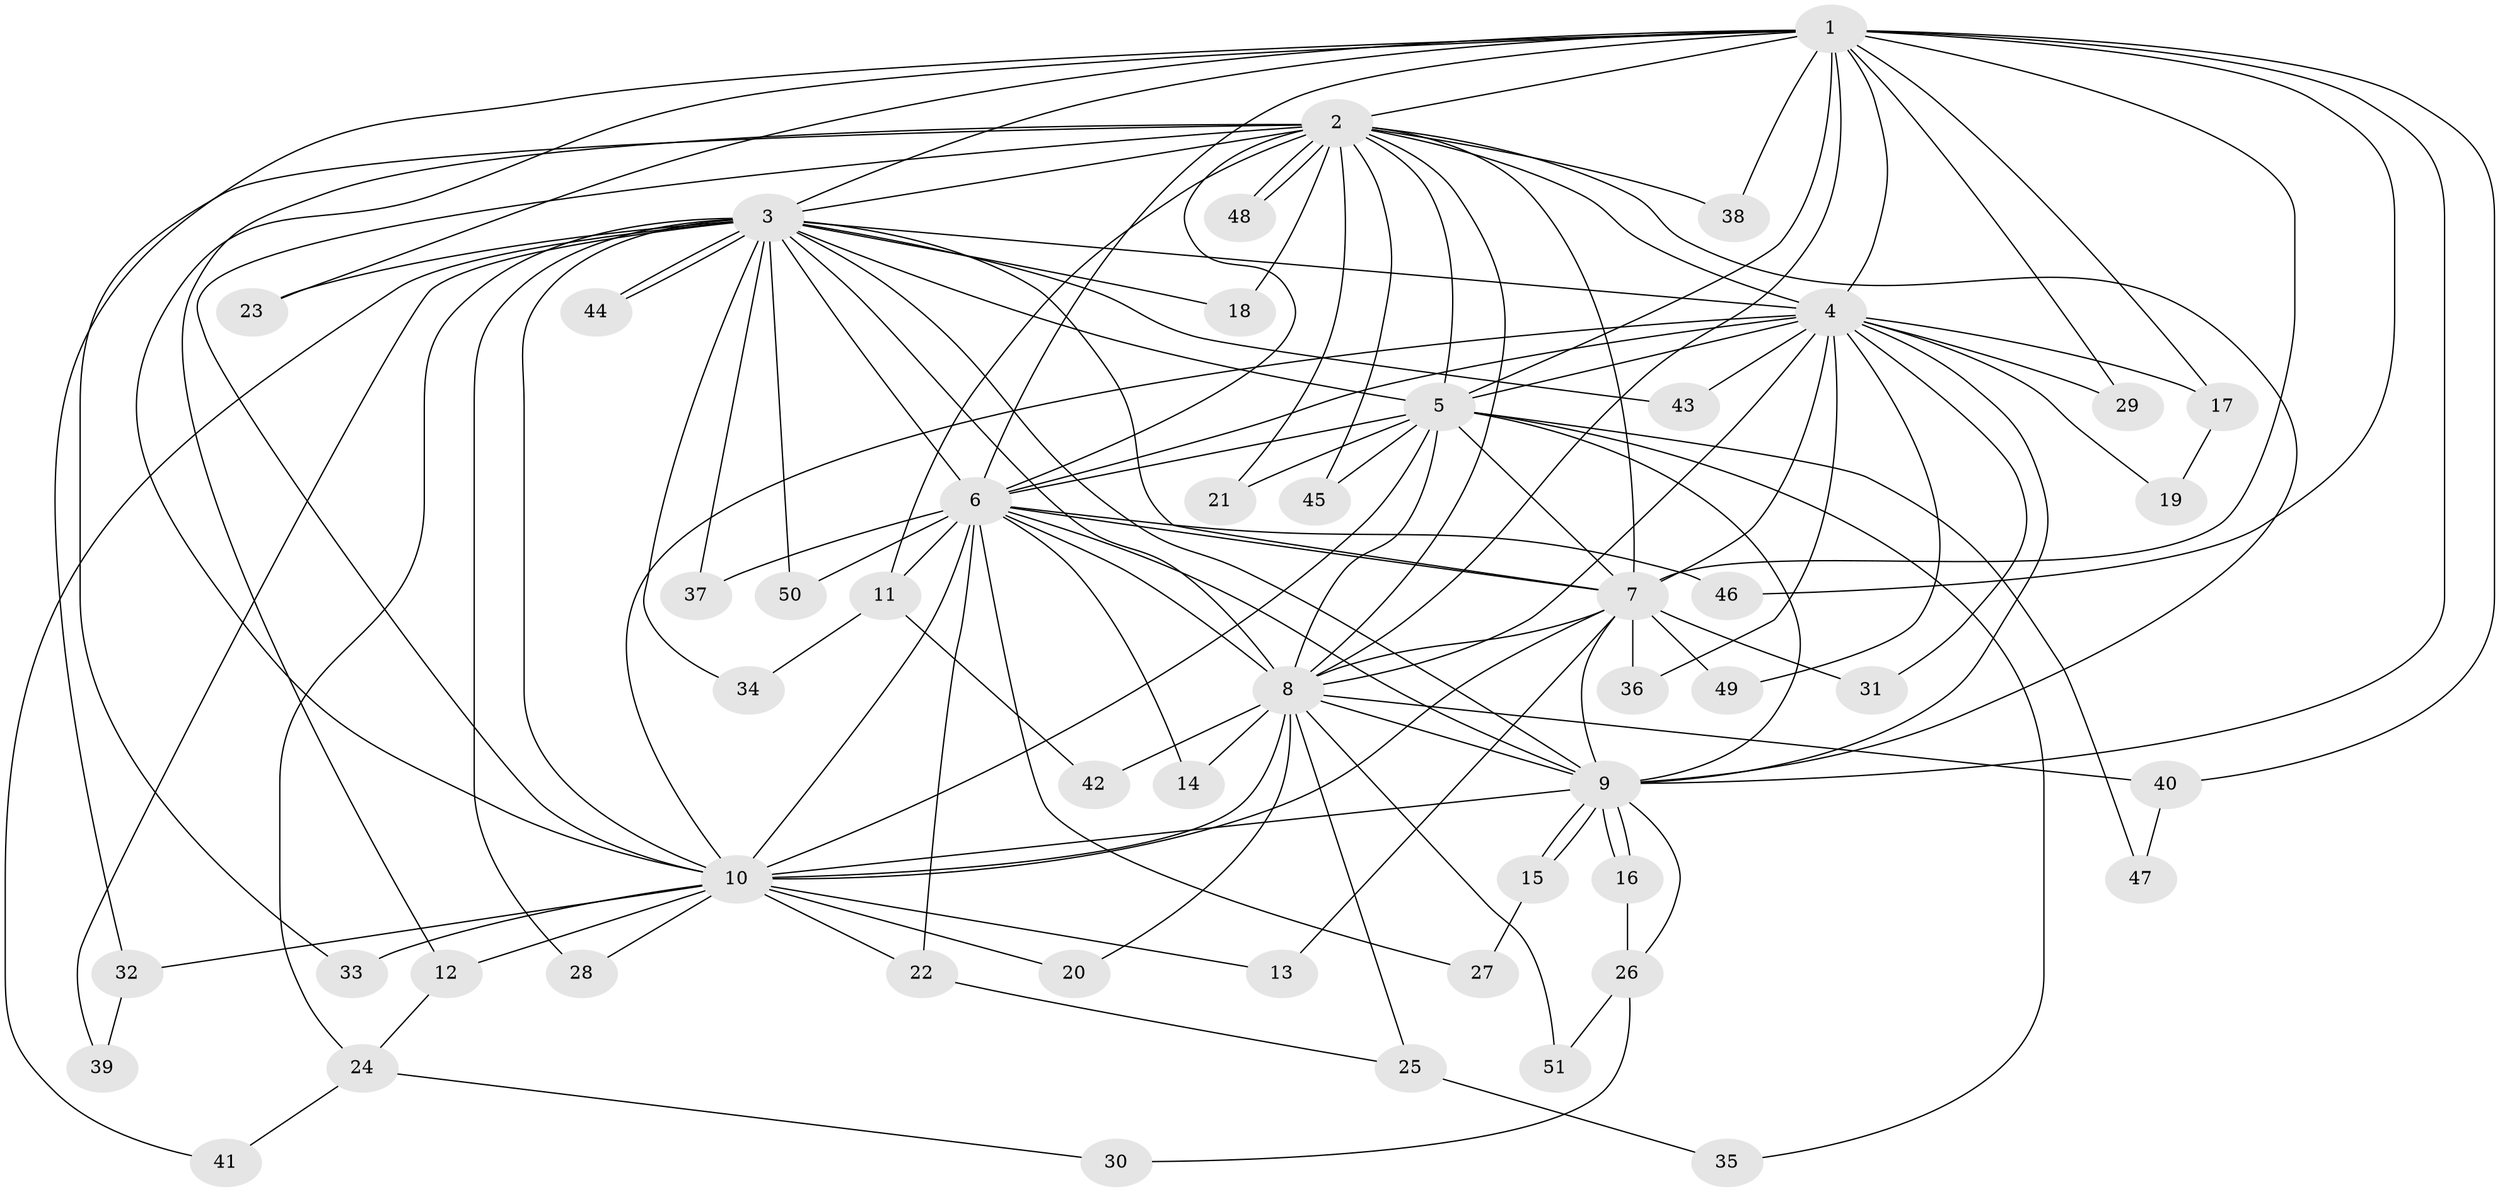 // Generated by graph-tools (version 1.1) at 2025/10/02/27/25 16:10:57]
// undirected, 51 vertices, 127 edges
graph export_dot {
graph [start="1"]
  node [color=gray90,style=filled];
  1;
  2;
  3;
  4;
  5;
  6;
  7;
  8;
  9;
  10;
  11;
  12;
  13;
  14;
  15;
  16;
  17;
  18;
  19;
  20;
  21;
  22;
  23;
  24;
  25;
  26;
  27;
  28;
  29;
  30;
  31;
  32;
  33;
  34;
  35;
  36;
  37;
  38;
  39;
  40;
  41;
  42;
  43;
  44;
  45;
  46;
  47;
  48;
  49;
  50;
  51;
  1 -- 2;
  1 -- 3;
  1 -- 4;
  1 -- 5;
  1 -- 6;
  1 -- 7;
  1 -- 8;
  1 -- 9;
  1 -- 10;
  1 -- 17;
  1 -- 23;
  1 -- 29;
  1 -- 32;
  1 -- 38;
  1 -- 40;
  1 -- 46;
  2 -- 3;
  2 -- 4;
  2 -- 5;
  2 -- 6;
  2 -- 7;
  2 -- 8;
  2 -- 9;
  2 -- 10;
  2 -- 11;
  2 -- 12;
  2 -- 18;
  2 -- 21;
  2 -- 33;
  2 -- 38;
  2 -- 45;
  2 -- 48;
  2 -- 48;
  3 -- 4;
  3 -- 5;
  3 -- 6;
  3 -- 7;
  3 -- 8;
  3 -- 9;
  3 -- 10;
  3 -- 18;
  3 -- 23;
  3 -- 24;
  3 -- 28;
  3 -- 34;
  3 -- 37;
  3 -- 39;
  3 -- 41;
  3 -- 43;
  3 -- 44;
  3 -- 44;
  3 -- 50;
  4 -- 5;
  4 -- 6;
  4 -- 7;
  4 -- 8;
  4 -- 9;
  4 -- 10;
  4 -- 17;
  4 -- 19;
  4 -- 29;
  4 -- 31;
  4 -- 36;
  4 -- 43;
  4 -- 49;
  5 -- 6;
  5 -- 7;
  5 -- 8;
  5 -- 9;
  5 -- 10;
  5 -- 21;
  5 -- 35;
  5 -- 45;
  5 -- 47;
  6 -- 7;
  6 -- 8;
  6 -- 9;
  6 -- 10;
  6 -- 11;
  6 -- 14;
  6 -- 22;
  6 -- 27;
  6 -- 37;
  6 -- 46;
  6 -- 50;
  7 -- 8;
  7 -- 9;
  7 -- 10;
  7 -- 13;
  7 -- 31;
  7 -- 36;
  7 -- 49;
  8 -- 9;
  8 -- 10;
  8 -- 14;
  8 -- 20;
  8 -- 25;
  8 -- 40;
  8 -- 42;
  8 -- 51;
  9 -- 10;
  9 -- 15;
  9 -- 15;
  9 -- 16;
  9 -- 16;
  9 -- 26;
  10 -- 12;
  10 -- 13;
  10 -- 20;
  10 -- 22;
  10 -- 28;
  10 -- 32;
  10 -- 33;
  11 -- 34;
  11 -- 42;
  12 -- 24;
  15 -- 27;
  16 -- 26;
  17 -- 19;
  22 -- 25;
  24 -- 30;
  24 -- 41;
  25 -- 35;
  26 -- 30;
  26 -- 51;
  32 -- 39;
  40 -- 47;
}
